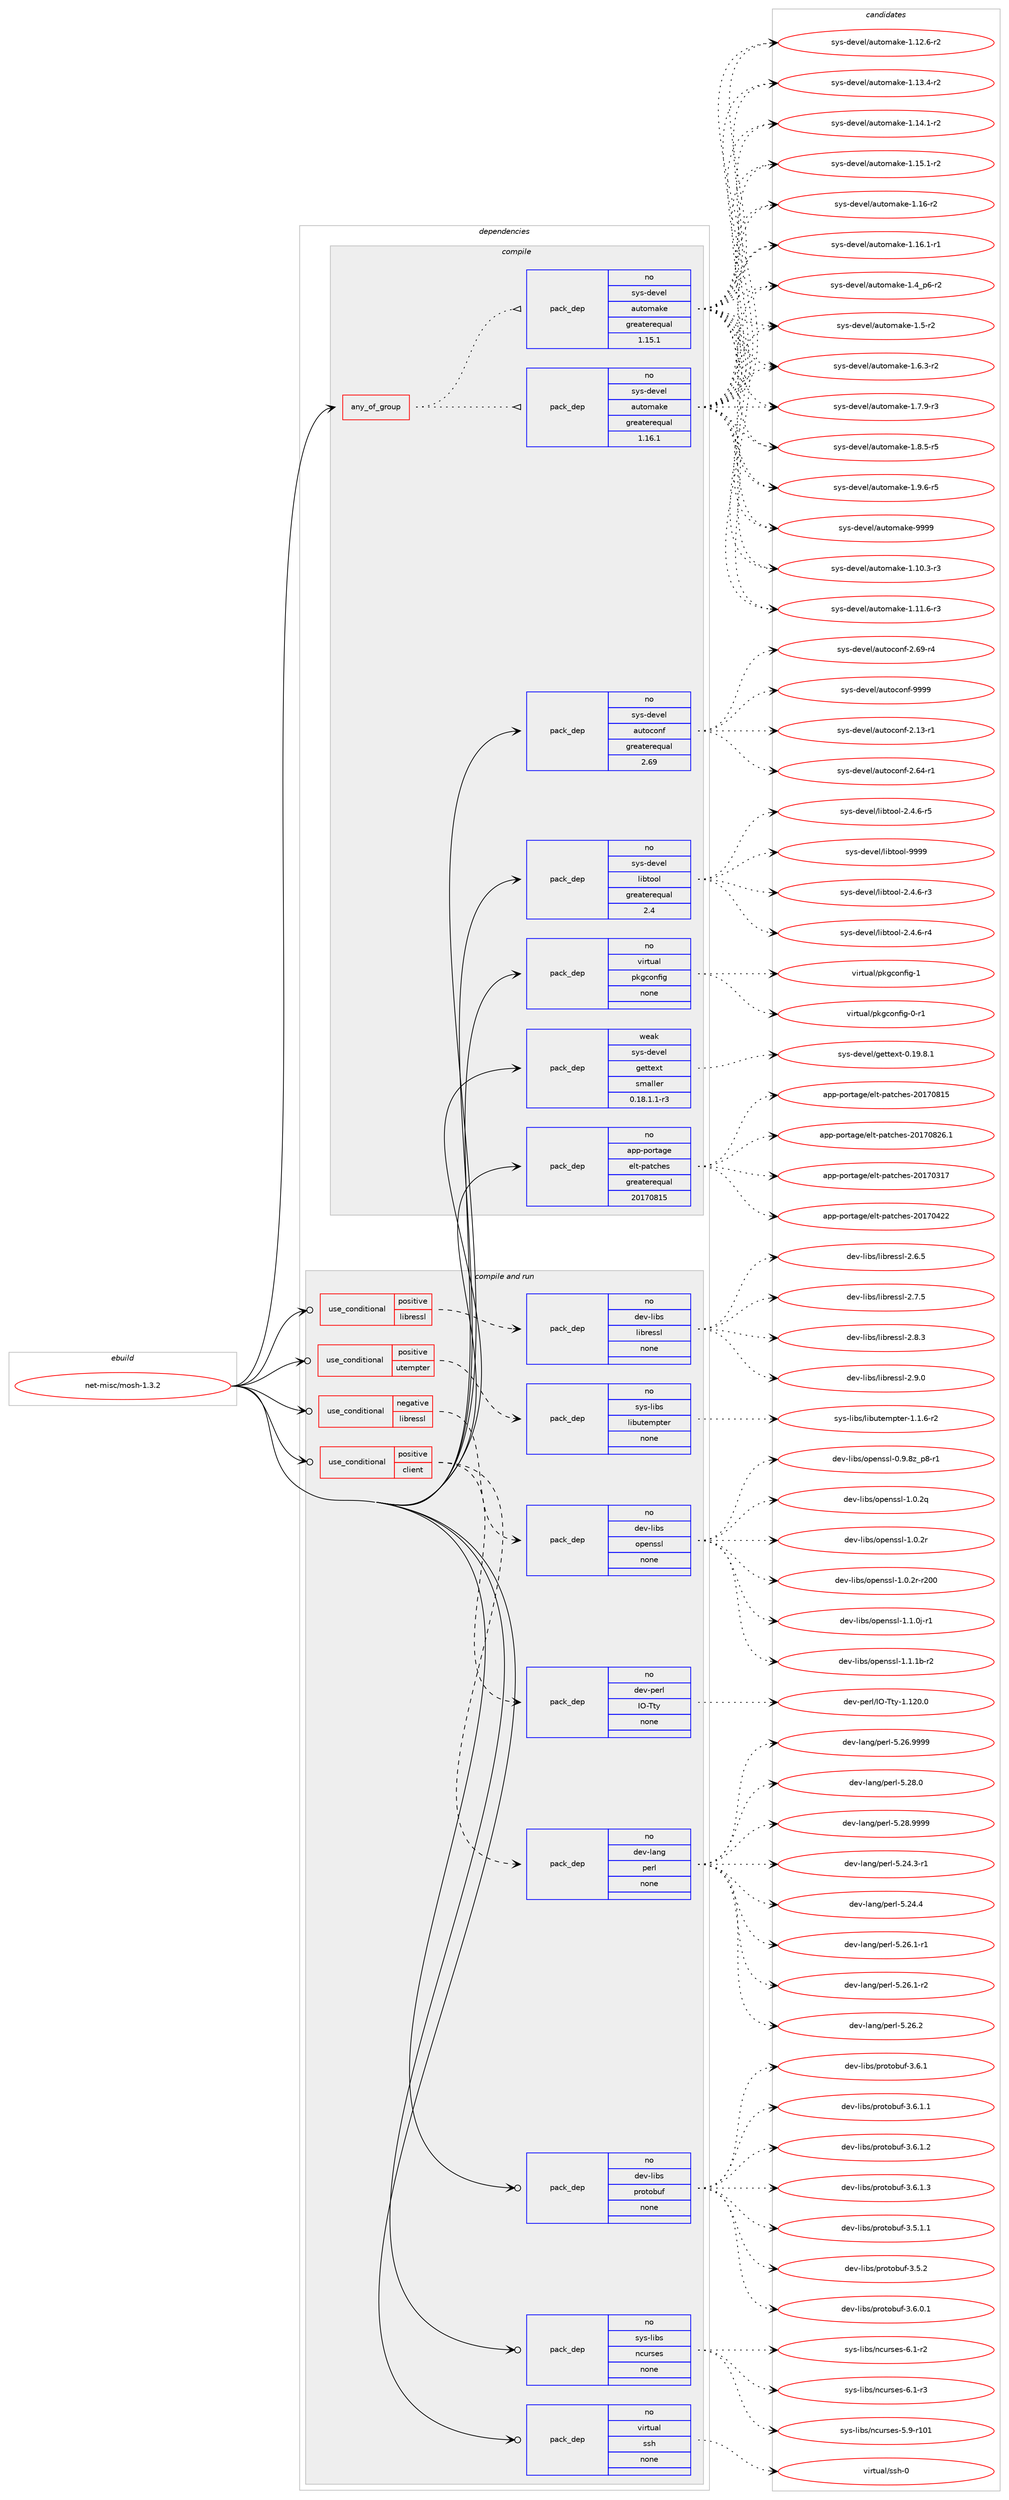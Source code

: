digraph prolog {

# *************
# Graph options
# *************

newrank=true;
concentrate=true;
compound=true;
graph [rankdir=LR,fontname=Helvetica,fontsize=10,ranksep=1.5];#, ranksep=2.5, nodesep=0.2];
edge  [arrowhead=vee];
node  [fontname=Helvetica,fontsize=10];

# **********
# The ebuild
# **********

subgraph cluster_leftcol {
color=gray;
rank=same;
label=<<i>ebuild</i>>;
id [label="net-misc/mosh-1.3.2", color=red, width=4, href="../net-misc/mosh-1.3.2.svg"];
}

# ****************
# The dependencies
# ****************

subgraph cluster_midcol {
color=gray;
label=<<i>dependencies</i>>;
subgraph cluster_compile {
fillcolor="#eeeeee";
style=filled;
label=<<i>compile</i>>;
subgraph any26366 {
dependency1669467 [label=<<TABLE BORDER="0" CELLBORDER="1" CELLSPACING="0" CELLPADDING="4"><TR><TD CELLPADDING="10">any_of_group</TD></TR></TABLE>>, shape=none, color=red];subgraph pack1193646 {
dependency1669468 [label=<<TABLE BORDER="0" CELLBORDER="1" CELLSPACING="0" CELLPADDING="4" WIDTH="220"><TR><TD ROWSPAN="6" CELLPADDING="30">pack_dep</TD></TR><TR><TD WIDTH="110">no</TD></TR><TR><TD>sys-devel</TD></TR><TR><TD>automake</TD></TR><TR><TD>greaterequal</TD></TR><TR><TD>1.16.1</TD></TR></TABLE>>, shape=none, color=blue];
}
dependency1669467:e -> dependency1669468:w [weight=20,style="dotted",arrowhead="oinv"];
subgraph pack1193647 {
dependency1669469 [label=<<TABLE BORDER="0" CELLBORDER="1" CELLSPACING="0" CELLPADDING="4" WIDTH="220"><TR><TD ROWSPAN="6" CELLPADDING="30">pack_dep</TD></TR><TR><TD WIDTH="110">no</TD></TR><TR><TD>sys-devel</TD></TR><TR><TD>automake</TD></TR><TR><TD>greaterequal</TD></TR><TR><TD>1.15.1</TD></TR></TABLE>>, shape=none, color=blue];
}
dependency1669467:e -> dependency1669469:w [weight=20,style="dotted",arrowhead="oinv"];
}
id:e -> dependency1669467:w [weight=20,style="solid",arrowhead="vee"];
subgraph pack1193648 {
dependency1669470 [label=<<TABLE BORDER="0" CELLBORDER="1" CELLSPACING="0" CELLPADDING="4" WIDTH="220"><TR><TD ROWSPAN="6" CELLPADDING="30">pack_dep</TD></TR><TR><TD WIDTH="110">no</TD></TR><TR><TD>app-portage</TD></TR><TR><TD>elt-patches</TD></TR><TR><TD>greaterequal</TD></TR><TR><TD>20170815</TD></TR></TABLE>>, shape=none, color=blue];
}
id:e -> dependency1669470:w [weight=20,style="solid",arrowhead="vee"];
subgraph pack1193649 {
dependency1669471 [label=<<TABLE BORDER="0" CELLBORDER="1" CELLSPACING="0" CELLPADDING="4" WIDTH="220"><TR><TD ROWSPAN="6" CELLPADDING="30">pack_dep</TD></TR><TR><TD WIDTH="110">no</TD></TR><TR><TD>sys-devel</TD></TR><TR><TD>autoconf</TD></TR><TR><TD>greaterequal</TD></TR><TR><TD>2.69</TD></TR></TABLE>>, shape=none, color=blue];
}
id:e -> dependency1669471:w [weight=20,style="solid",arrowhead="vee"];
subgraph pack1193650 {
dependency1669472 [label=<<TABLE BORDER="0" CELLBORDER="1" CELLSPACING="0" CELLPADDING="4" WIDTH="220"><TR><TD ROWSPAN="6" CELLPADDING="30">pack_dep</TD></TR><TR><TD WIDTH="110">no</TD></TR><TR><TD>sys-devel</TD></TR><TR><TD>libtool</TD></TR><TR><TD>greaterequal</TD></TR><TR><TD>2.4</TD></TR></TABLE>>, shape=none, color=blue];
}
id:e -> dependency1669472:w [weight=20,style="solid",arrowhead="vee"];
subgraph pack1193651 {
dependency1669473 [label=<<TABLE BORDER="0" CELLBORDER="1" CELLSPACING="0" CELLPADDING="4" WIDTH="220"><TR><TD ROWSPAN="6" CELLPADDING="30">pack_dep</TD></TR><TR><TD WIDTH="110">no</TD></TR><TR><TD>virtual</TD></TR><TR><TD>pkgconfig</TD></TR><TR><TD>none</TD></TR><TR><TD></TD></TR></TABLE>>, shape=none, color=blue];
}
id:e -> dependency1669473:w [weight=20,style="solid",arrowhead="vee"];
subgraph pack1193652 {
dependency1669474 [label=<<TABLE BORDER="0" CELLBORDER="1" CELLSPACING="0" CELLPADDING="4" WIDTH="220"><TR><TD ROWSPAN="6" CELLPADDING="30">pack_dep</TD></TR><TR><TD WIDTH="110">weak</TD></TR><TR><TD>sys-devel</TD></TR><TR><TD>gettext</TD></TR><TR><TD>smaller</TD></TR><TR><TD>0.18.1.1-r3</TD></TR></TABLE>>, shape=none, color=blue];
}
id:e -> dependency1669474:w [weight=20,style="solid",arrowhead="vee"];
}
subgraph cluster_compileandrun {
fillcolor="#eeeeee";
style=filled;
label=<<i>compile and run</i>>;
subgraph cond448667 {
dependency1669475 [label=<<TABLE BORDER="0" CELLBORDER="1" CELLSPACING="0" CELLPADDING="4"><TR><TD ROWSPAN="3" CELLPADDING="10">use_conditional</TD></TR><TR><TD>negative</TD></TR><TR><TD>libressl</TD></TR></TABLE>>, shape=none, color=red];
subgraph pack1193653 {
dependency1669476 [label=<<TABLE BORDER="0" CELLBORDER="1" CELLSPACING="0" CELLPADDING="4" WIDTH="220"><TR><TD ROWSPAN="6" CELLPADDING="30">pack_dep</TD></TR><TR><TD WIDTH="110">no</TD></TR><TR><TD>dev-libs</TD></TR><TR><TD>openssl</TD></TR><TR><TD>none</TD></TR><TR><TD></TD></TR></TABLE>>, shape=none, color=blue];
}
dependency1669475:e -> dependency1669476:w [weight=20,style="dashed",arrowhead="vee"];
}
id:e -> dependency1669475:w [weight=20,style="solid",arrowhead="odotvee"];
subgraph cond448668 {
dependency1669477 [label=<<TABLE BORDER="0" CELLBORDER="1" CELLSPACING="0" CELLPADDING="4"><TR><TD ROWSPAN="3" CELLPADDING="10">use_conditional</TD></TR><TR><TD>positive</TD></TR><TR><TD>client</TD></TR></TABLE>>, shape=none, color=red];
subgraph pack1193654 {
dependency1669478 [label=<<TABLE BORDER="0" CELLBORDER="1" CELLSPACING="0" CELLPADDING="4" WIDTH="220"><TR><TD ROWSPAN="6" CELLPADDING="30">pack_dep</TD></TR><TR><TD WIDTH="110">no</TD></TR><TR><TD>dev-lang</TD></TR><TR><TD>perl</TD></TR><TR><TD>none</TD></TR><TR><TD></TD></TR></TABLE>>, shape=none, color=blue];
}
dependency1669477:e -> dependency1669478:w [weight=20,style="dashed",arrowhead="vee"];
subgraph pack1193655 {
dependency1669479 [label=<<TABLE BORDER="0" CELLBORDER="1" CELLSPACING="0" CELLPADDING="4" WIDTH="220"><TR><TD ROWSPAN="6" CELLPADDING="30">pack_dep</TD></TR><TR><TD WIDTH="110">no</TD></TR><TR><TD>dev-perl</TD></TR><TR><TD>IO-Tty</TD></TR><TR><TD>none</TD></TR><TR><TD></TD></TR></TABLE>>, shape=none, color=blue];
}
dependency1669477:e -> dependency1669479:w [weight=20,style="dashed",arrowhead="vee"];
}
id:e -> dependency1669477:w [weight=20,style="solid",arrowhead="odotvee"];
subgraph cond448669 {
dependency1669480 [label=<<TABLE BORDER="0" CELLBORDER="1" CELLSPACING="0" CELLPADDING="4"><TR><TD ROWSPAN="3" CELLPADDING="10">use_conditional</TD></TR><TR><TD>positive</TD></TR><TR><TD>libressl</TD></TR></TABLE>>, shape=none, color=red];
subgraph pack1193656 {
dependency1669481 [label=<<TABLE BORDER="0" CELLBORDER="1" CELLSPACING="0" CELLPADDING="4" WIDTH="220"><TR><TD ROWSPAN="6" CELLPADDING="30">pack_dep</TD></TR><TR><TD WIDTH="110">no</TD></TR><TR><TD>dev-libs</TD></TR><TR><TD>libressl</TD></TR><TR><TD>none</TD></TR><TR><TD></TD></TR></TABLE>>, shape=none, color=blue];
}
dependency1669480:e -> dependency1669481:w [weight=20,style="dashed",arrowhead="vee"];
}
id:e -> dependency1669480:w [weight=20,style="solid",arrowhead="odotvee"];
subgraph cond448670 {
dependency1669482 [label=<<TABLE BORDER="0" CELLBORDER="1" CELLSPACING="0" CELLPADDING="4"><TR><TD ROWSPAN="3" CELLPADDING="10">use_conditional</TD></TR><TR><TD>positive</TD></TR><TR><TD>utempter</TD></TR></TABLE>>, shape=none, color=red];
subgraph pack1193657 {
dependency1669483 [label=<<TABLE BORDER="0" CELLBORDER="1" CELLSPACING="0" CELLPADDING="4" WIDTH="220"><TR><TD ROWSPAN="6" CELLPADDING="30">pack_dep</TD></TR><TR><TD WIDTH="110">no</TD></TR><TR><TD>sys-libs</TD></TR><TR><TD>libutempter</TD></TR><TR><TD>none</TD></TR><TR><TD></TD></TR></TABLE>>, shape=none, color=blue];
}
dependency1669482:e -> dependency1669483:w [weight=20,style="dashed",arrowhead="vee"];
}
id:e -> dependency1669482:w [weight=20,style="solid",arrowhead="odotvee"];
subgraph pack1193658 {
dependency1669484 [label=<<TABLE BORDER="0" CELLBORDER="1" CELLSPACING="0" CELLPADDING="4" WIDTH="220"><TR><TD ROWSPAN="6" CELLPADDING="30">pack_dep</TD></TR><TR><TD WIDTH="110">no</TD></TR><TR><TD>dev-libs</TD></TR><TR><TD>protobuf</TD></TR><TR><TD>none</TD></TR><TR><TD></TD></TR></TABLE>>, shape=none, color=blue];
}
id:e -> dependency1669484:w [weight=20,style="solid",arrowhead="odotvee"];
subgraph pack1193659 {
dependency1669485 [label=<<TABLE BORDER="0" CELLBORDER="1" CELLSPACING="0" CELLPADDING="4" WIDTH="220"><TR><TD ROWSPAN="6" CELLPADDING="30">pack_dep</TD></TR><TR><TD WIDTH="110">no</TD></TR><TR><TD>sys-libs</TD></TR><TR><TD>ncurses</TD></TR><TR><TD>none</TD></TR><TR><TD></TD></TR></TABLE>>, shape=none, color=blue];
}
id:e -> dependency1669485:w [weight=20,style="solid",arrowhead="odotvee"];
subgraph pack1193660 {
dependency1669486 [label=<<TABLE BORDER="0" CELLBORDER="1" CELLSPACING="0" CELLPADDING="4" WIDTH="220"><TR><TD ROWSPAN="6" CELLPADDING="30">pack_dep</TD></TR><TR><TD WIDTH="110">no</TD></TR><TR><TD>virtual</TD></TR><TR><TD>ssh</TD></TR><TR><TD>none</TD></TR><TR><TD></TD></TR></TABLE>>, shape=none, color=blue];
}
id:e -> dependency1669486:w [weight=20,style="solid",arrowhead="odotvee"];
}
subgraph cluster_run {
fillcolor="#eeeeee";
style=filled;
label=<<i>run</i>>;
}
}

# **************
# The candidates
# **************

subgraph cluster_choices {
rank=same;
color=gray;
label=<<i>candidates</i>>;

subgraph choice1193646 {
color=black;
nodesep=1;
choice11512111545100101118101108479711711611110997107101454946494846514511451 [label="sys-devel/automake-1.10.3-r3", color=red, width=4,href="../sys-devel/automake-1.10.3-r3.svg"];
choice11512111545100101118101108479711711611110997107101454946494946544511451 [label="sys-devel/automake-1.11.6-r3", color=red, width=4,href="../sys-devel/automake-1.11.6-r3.svg"];
choice11512111545100101118101108479711711611110997107101454946495046544511450 [label="sys-devel/automake-1.12.6-r2", color=red, width=4,href="../sys-devel/automake-1.12.6-r2.svg"];
choice11512111545100101118101108479711711611110997107101454946495146524511450 [label="sys-devel/automake-1.13.4-r2", color=red, width=4,href="../sys-devel/automake-1.13.4-r2.svg"];
choice11512111545100101118101108479711711611110997107101454946495246494511450 [label="sys-devel/automake-1.14.1-r2", color=red, width=4,href="../sys-devel/automake-1.14.1-r2.svg"];
choice11512111545100101118101108479711711611110997107101454946495346494511450 [label="sys-devel/automake-1.15.1-r2", color=red, width=4,href="../sys-devel/automake-1.15.1-r2.svg"];
choice1151211154510010111810110847971171161111099710710145494649544511450 [label="sys-devel/automake-1.16-r2", color=red, width=4,href="../sys-devel/automake-1.16-r2.svg"];
choice11512111545100101118101108479711711611110997107101454946495446494511449 [label="sys-devel/automake-1.16.1-r1", color=red, width=4,href="../sys-devel/automake-1.16.1-r1.svg"];
choice115121115451001011181011084797117116111109971071014549465295112544511450 [label="sys-devel/automake-1.4_p6-r2", color=red, width=4,href="../sys-devel/automake-1.4_p6-r2.svg"];
choice11512111545100101118101108479711711611110997107101454946534511450 [label="sys-devel/automake-1.5-r2", color=red, width=4,href="../sys-devel/automake-1.5-r2.svg"];
choice115121115451001011181011084797117116111109971071014549465446514511450 [label="sys-devel/automake-1.6.3-r2", color=red, width=4,href="../sys-devel/automake-1.6.3-r2.svg"];
choice115121115451001011181011084797117116111109971071014549465546574511451 [label="sys-devel/automake-1.7.9-r3", color=red, width=4,href="../sys-devel/automake-1.7.9-r3.svg"];
choice115121115451001011181011084797117116111109971071014549465646534511453 [label="sys-devel/automake-1.8.5-r5", color=red, width=4,href="../sys-devel/automake-1.8.5-r5.svg"];
choice115121115451001011181011084797117116111109971071014549465746544511453 [label="sys-devel/automake-1.9.6-r5", color=red, width=4,href="../sys-devel/automake-1.9.6-r5.svg"];
choice115121115451001011181011084797117116111109971071014557575757 [label="sys-devel/automake-9999", color=red, width=4,href="../sys-devel/automake-9999.svg"];
dependency1669468:e -> choice11512111545100101118101108479711711611110997107101454946494846514511451:w [style=dotted,weight="100"];
dependency1669468:e -> choice11512111545100101118101108479711711611110997107101454946494946544511451:w [style=dotted,weight="100"];
dependency1669468:e -> choice11512111545100101118101108479711711611110997107101454946495046544511450:w [style=dotted,weight="100"];
dependency1669468:e -> choice11512111545100101118101108479711711611110997107101454946495146524511450:w [style=dotted,weight="100"];
dependency1669468:e -> choice11512111545100101118101108479711711611110997107101454946495246494511450:w [style=dotted,weight="100"];
dependency1669468:e -> choice11512111545100101118101108479711711611110997107101454946495346494511450:w [style=dotted,weight="100"];
dependency1669468:e -> choice1151211154510010111810110847971171161111099710710145494649544511450:w [style=dotted,weight="100"];
dependency1669468:e -> choice11512111545100101118101108479711711611110997107101454946495446494511449:w [style=dotted,weight="100"];
dependency1669468:e -> choice115121115451001011181011084797117116111109971071014549465295112544511450:w [style=dotted,weight="100"];
dependency1669468:e -> choice11512111545100101118101108479711711611110997107101454946534511450:w [style=dotted,weight="100"];
dependency1669468:e -> choice115121115451001011181011084797117116111109971071014549465446514511450:w [style=dotted,weight="100"];
dependency1669468:e -> choice115121115451001011181011084797117116111109971071014549465546574511451:w [style=dotted,weight="100"];
dependency1669468:e -> choice115121115451001011181011084797117116111109971071014549465646534511453:w [style=dotted,weight="100"];
dependency1669468:e -> choice115121115451001011181011084797117116111109971071014549465746544511453:w [style=dotted,weight="100"];
dependency1669468:e -> choice115121115451001011181011084797117116111109971071014557575757:w [style=dotted,weight="100"];
}
subgraph choice1193647 {
color=black;
nodesep=1;
choice11512111545100101118101108479711711611110997107101454946494846514511451 [label="sys-devel/automake-1.10.3-r3", color=red, width=4,href="../sys-devel/automake-1.10.3-r3.svg"];
choice11512111545100101118101108479711711611110997107101454946494946544511451 [label="sys-devel/automake-1.11.6-r3", color=red, width=4,href="../sys-devel/automake-1.11.6-r3.svg"];
choice11512111545100101118101108479711711611110997107101454946495046544511450 [label="sys-devel/automake-1.12.6-r2", color=red, width=4,href="../sys-devel/automake-1.12.6-r2.svg"];
choice11512111545100101118101108479711711611110997107101454946495146524511450 [label="sys-devel/automake-1.13.4-r2", color=red, width=4,href="../sys-devel/automake-1.13.4-r2.svg"];
choice11512111545100101118101108479711711611110997107101454946495246494511450 [label="sys-devel/automake-1.14.1-r2", color=red, width=4,href="../sys-devel/automake-1.14.1-r2.svg"];
choice11512111545100101118101108479711711611110997107101454946495346494511450 [label="sys-devel/automake-1.15.1-r2", color=red, width=4,href="../sys-devel/automake-1.15.1-r2.svg"];
choice1151211154510010111810110847971171161111099710710145494649544511450 [label="sys-devel/automake-1.16-r2", color=red, width=4,href="../sys-devel/automake-1.16-r2.svg"];
choice11512111545100101118101108479711711611110997107101454946495446494511449 [label="sys-devel/automake-1.16.1-r1", color=red, width=4,href="../sys-devel/automake-1.16.1-r1.svg"];
choice115121115451001011181011084797117116111109971071014549465295112544511450 [label="sys-devel/automake-1.4_p6-r2", color=red, width=4,href="../sys-devel/automake-1.4_p6-r2.svg"];
choice11512111545100101118101108479711711611110997107101454946534511450 [label="sys-devel/automake-1.5-r2", color=red, width=4,href="../sys-devel/automake-1.5-r2.svg"];
choice115121115451001011181011084797117116111109971071014549465446514511450 [label="sys-devel/automake-1.6.3-r2", color=red, width=4,href="../sys-devel/automake-1.6.3-r2.svg"];
choice115121115451001011181011084797117116111109971071014549465546574511451 [label="sys-devel/automake-1.7.9-r3", color=red, width=4,href="../sys-devel/automake-1.7.9-r3.svg"];
choice115121115451001011181011084797117116111109971071014549465646534511453 [label="sys-devel/automake-1.8.5-r5", color=red, width=4,href="../sys-devel/automake-1.8.5-r5.svg"];
choice115121115451001011181011084797117116111109971071014549465746544511453 [label="sys-devel/automake-1.9.6-r5", color=red, width=4,href="../sys-devel/automake-1.9.6-r5.svg"];
choice115121115451001011181011084797117116111109971071014557575757 [label="sys-devel/automake-9999", color=red, width=4,href="../sys-devel/automake-9999.svg"];
dependency1669469:e -> choice11512111545100101118101108479711711611110997107101454946494846514511451:w [style=dotted,weight="100"];
dependency1669469:e -> choice11512111545100101118101108479711711611110997107101454946494946544511451:w [style=dotted,weight="100"];
dependency1669469:e -> choice11512111545100101118101108479711711611110997107101454946495046544511450:w [style=dotted,weight="100"];
dependency1669469:e -> choice11512111545100101118101108479711711611110997107101454946495146524511450:w [style=dotted,weight="100"];
dependency1669469:e -> choice11512111545100101118101108479711711611110997107101454946495246494511450:w [style=dotted,weight="100"];
dependency1669469:e -> choice11512111545100101118101108479711711611110997107101454946495346494511450:w [style=dotted,weight="100"];
dependency1669469:e -> choice1151211154510010111810110847971171161111099710710145494649544511450:w [style=dotted,weight="100"];
dependency1669469:e -> choice11512111545100101118101108479711711611110997107101454946495446494511449:w [style=dotted,weight="100"];
dependency1669469:e -> choice115121115451001011181011084797117116111109971071014549465295112544511450:w [style=dotted,weight="100"];
dependency1669469:e -> choice11512111545100101118101108479711711611110997107101454946534511450:w [style=dotted,weight="100"];
dependency1669469:e -> choice115121115451001011181011084797117116111109971071014549465446514511450:w [style=dotted,weight="100"];
dependency1669469:e -> choice115121115451001011181011084797117116111109971071014549465546574511451:w [style=dotted,weight="100"];
dependency1669469:e -> choice115121115451001011181011084797117116111109971071014549465646534511453:w [style=dotted,weight="100"];
dependency1669469:e -> choice115121115451001011181011084797117116111109971071014549465746544511453:w [style=dotted,weight="100"];
dependency1669469:e -> choice115121115451001011181011084797117116111109971071014557575757:w [style=dotted,weight="100"];
}
subgraph choice1193648 {
color=black;
nodesep=1;
choice97112112451121111141169710310147101108116451129711699104101115455048495548514955 [label="app-portage/elt-patches-20170317", color=red, width=4,href="../app-portage/elt-patches-20170317.svg"];
choice97112112451121111141169710310147101108116451129711699104101115455048495548525050 [label="app-portage/elt-patches-20170422", color=red, width=4,href="../app-portage/elt-patches-20170422.svg"];
choice97112112451121111141169710310147101108116451129711699104101115455048495548564953 [label="app-portage/elt-patches-20170815", color=red, width=4,href="../app-portage/elt-patches-20170815.svg"];
choice971121124511211111411697103101471011081164511297116991041011154550484955485650544649 [label="app-portage/elt-patches-20170826.1", color=red, width=4,href="../app-portage/elt-patches-20170826.1.svg"];
dependency1669470:e -> choice97112112451121111141169710310147101108116451129711699104101115455048495548514955:w [style=dotted,weight="100"];
dependency1669470:e -> choice97112112451121111141169710310147101108116451129711699104101115455048495548525050:w [style=dotted,weight="100"];
dependency1669470:e -> choice97112112451121111141169710310147101108116451129711699104101115455048495548564953:w [style=dotted,weight="100"];
dependency1669470:e -> choice971121124511211111411697103101471011081164511297116991041011154550484955485650544649:w [style=dotted,weight="100"];
}
subgraph choice1193649 {
color=black;
nodesep=1;
choice1151211154510010111810110847971171161119911111010245504649514511449 [label="sys-devel/autoconf-2.13-r1", color=red, width=4,href="../sys-devel/autoconf-2.13-r1.svg"];
choice1151211154510010111810110847971171161119911111010245504654524511449 [label="sys-devel/autoconf-2.64-r1", color=red, width=4,href="../sys-devel/autoconf-2.64-r1.svg"];
choice1151211154510010111810110847971171161119911111010245504654574511452 [label="sys-devel/autoconf-2.69-r4", color=red, width=4,href="../sys-devel/autoconf-2.69-r4.svg"];
choice115121115451001011181011084797117116111991111101024557575757 [label="sys-devel/autoconf-9999", color=red, width=4,href="../sys-devel/autoconf-9999.svg"];
dependency1669471:e -> choice1151211154510010111810110847971171161119911111010245504649514511449:w [style=dotted,weight="100"];
dependency1669471:e -> choice1151211154510010111810110847971171161119911111010245504654524511449:w [style=dotted,weight="100"];
dependency1669471:e -> choice1151211154510010111810110847971171161119911111010245504654574511452:w [style=dotted,weight="100"];
dependency1669471:e -> choice115121115451001011181011084797117116111991111101024557575757:w [style=dotted,weight="100"];
}
subgraph choice1193650 {
color=black;
nodesep=1;
choice1151211154510010111810110847108105981161111111084550465246544511451 [label="sys-devel/libtool-2.4.6-r3", color=red, width=4,href="../sys-devel/libtool-2.4.6-r3.svg"];
choice1151211154510010111810110847108105981161111111084550465246544511452 [label="sys-devel/libtool-2.4.6-r4", color=red, width=4,href="../sys-devel/libtool-2.4.6-r4.svg"];
choice1151211154510010111810110847108105981161111111084550465246544511453 [label="sys-devel/libtool-2.4.6-r5", color=red, width=4,href="../sys-devel/libtool-2.4.6-r5.svg"];
choice1151211154510010111810110847108105981161111111084557575757 [label="sys-devel/libtool-9999", color=red, width=4,href="../sys-devel/libtool-9999.svg"];
dependency1669472:e -> choice1151211154510010111810110847108105981161111111084550465246544511451:w [style=dotted,weight="100"];
dependency1669472:e -> choice1151211154510010111810110847108105981161111111084550465246544511452:w [style=dotted,weight="100"];
dependency1669472:e -> choice1151211154510010111810110847108105981161111111084550465246544511453:w [style=dotted,weight="100"];
dependency1669472:e -> choice1151211154510010111810110847108105981161111111084557575757:w [style=dotted,weight="100"];
}
subgraph choice1193651 {
color=black;
nodesep=1;
choice11810511411611797108471121071039911111010210510345484511449 [label="virtual/pkgconfig-0-r1", color=red, width=4,href="../virtual/pkgconfig-0-r1.svg"];
choice1181051141161179710847112107103991111101021051034549 [label="virtual/pkgconfig-1", color=red, width=4,href="../virtual/pkgconfig-1.svg"];
dependency1669473:e -> choice11810511411611797108471121071039911111010210510345484511449:w [style=dotted,weight="100"];
dependency1669473:e -> choice1181051141161179710847112107103991111101021051034549:w [style=dotted,weight="100"];
}
subgraph choice1193652 {
color=black;
nodesep=1;
choice1151211154510010111810110847103101116116101120116454846495746564649 [label="sys-devel/gettext-0.19.8.1", color=red, width=4,href="../sys-devel/gettext-0.19.8.1.svg"];
dependency1669474:e -> choice1151211154510010111810110847103101116116101120116454846495746564649:w [style=dotted,weight="100"];
}
subgraph choice1193653 {
color=black;
nodesep=1;
choice10010111845108105981154711111210111011511510845484657465612295112564511449 [label="dev-libs/openssl-0.9.8z_p8-r1", color=red, width=4,href="../dev-libs/openssl-0.9.8z_p8-r1.svg"];
choice100101118451081059811547111112101110115115108454946484650113 [label="dev-libs/openssl-1.0.2q", color=red, width=4,href="../dev-libs/openssl-1.0.2q.svg"];
choice100101118451081059811547111112101110115115108454946484650114 [label="dev-libs/openssl-1.0.2r", color=red, width=4,href="../dev-libs/openssl-1.0.2r.svg"];
choice10010111845108105981154711111210111011511510845494648465011445114504848 [label="dev-libs/openssl-1.0.2r-r200", color=red, width=4,href="../dev-libs/openssl-1.0.2r-r200.svg"];
choice1001011184510810598115471111121011101151151084549464946481064511449 [label="dev-libs/openssl-1.1.0j-r1", color=red, width=4,href="../dev-libs/openssl-1.1.0j-r1.svg"];
choice100101118451081059811547111112101110115115108454946494649984511450 [label="dev-libs/openssl-1.1.1b-r2", color=red, width=4,href="../dev-libs/openssl-1.1.1b-r2.svg"];
dependency1669476:e -> choice10010111845108105981154711111210111011511510845484657465612295112564511449:w [style=dotted,weight="100"];
dependency1669476:e -> choice100101118451081059811547111112101110115115108454946484650113:w [style=dotted,weight="100"];
dependency1669476:e -> choice100101118451081059811547111112101110115115108454946484650114:w [style=dotted,weight="100"];
dependency1669476:e -> choice10010111845108105981154711111210111011511510845494648465011445114504848:w [style=dotted,weight="100"];
dependency1669476:e -> choice1001011184510810598115471111121011101151151084549464946481064511449:w [style=dotted,weight="100"];
dependency1669476:e -> choice100101118451081059811547111112101110115115108454946494649984511450:w [style=dotted,weight="100"];
}
subgraph choice1193654 {
color=black;
nodesep=1;
choice100101118451089711010347112101114108455346505246514511449 [label="dev-lang/perl-5.24.3-r1", color=red, width=4,href="../dev-lang/perl-5.24.3-r1.svg"];
choice10010111845108971101034711210111410845534650524652 [label="dev-lang/perl-5.24.4", color=red, width=4,href="../dev-lang/perl-5.24.4.svg"];
choice100101118451089711010347112101114108455346505446494511449 [label="dev-lang/perl-5.26.1-r1", color=red, width=4,href="../dev-lang/perl-5.26.1-r1.svg"];
choice100101118451089711010347112101114108455346505446494511450 [label="dev-lang/perl-5.26.1-r2", color=red, width=4,href="../dev-lang/perl-5.26.1-r2.svg"];
choice10010111845108971101034711210111410845534650544650 [label="dev-lang/perl-5.26.2", color=red, width=4,href="../dev-lang/perl-5.26.2.svg"];
choice10010111845108971101034711210111410845534650544657575757 [label="dev-lang/perl-5.26.9999", color=red, width=4,href="../dev-lang/perl-5.26.9999.svg"];
choice10010111845108971101034711210111410845534650564648 [label="dev-lang/perl-5.28.0", color=red, width=4,href="../dev-lang/perl-5.28.0.svg"];
choice10010111845108971101034711210111410845534650564657575757 [label="dev-lang/perl-5.28.9999", color=red, width=4,href="../dev-lang/perl-5.28.9999.svg"];
dependency1669478:e -> choice100101118451089711010347112101114108455346505246514511449:w [style=dotted,weight="100"];
dependency1669478:e -> choice10010111845108971101034711210111410845534650524652:w [style=dotted,weight="100"];
dependency1669478:e -> choice100101118451089711010347112101114108455346505446494511449:w [style=dotted,weight="100"];
dependency1669478:e -> choice100101118451089711010347112101114108455346505446494511450:w [style=dotted,weight="100"];
dependency1669478:e -> choice10010111845108971101034711210111410845534650544650:w [style=dotted,weight="100"];
dependency1669478:e -> choice10010111845108971101034711210111410845534650544657575757:w [style=dotted,weight="100"];
dependency1669478:e -> choice10010111845108971101034711210111410845534650564648:w [style=dotted,weight="100"];
dependency1669478:e -> choice10010111845108971101034711210111410845534650564657575757:w [style=dotted,weight="100"];
}
subgraph choice1193655 {
color=black;
nodesep=1;
choice1001011184511210111410847737945841161214549464950484648 [label="dev-perl/IO-Tty-1.120.0", color=red, width=4,href="../dev-perl/IO-Tty-1.120.0.svg"];
dependency1669479:e -> choice1001011184511210111410847737945841161214549464950484648:w [style=dotted,weight="100"];
}
subgraph choice1193656 {
color=black;
nodesep=1;
choice10010111845108105981154710810598114101115115108455046544653 [label="dev-libs/libressl-2.6.5", color=red, width=4,href="../dev-libs/libressl-2.6.5.svg"];
choice10010111845108105981154710810598114101115115108455046554653 [label="dev-libs/libressl-2.7.5", color=red, width=4,href="../dev-libs/libressl-2.7.5.svg"];
choice10010111845108105981154710810598114101115115108455046564651 [label="dev-libs/libressl-2.8.3", color=red, width=4,href="../dev-libs/libressl-2.8.3.svg"];
choice10010111845108105981154710810598114101115115108455046574648 [label="dev-libs/libressl-2.9.0", color=red, width=4,href="../dev-libs/libressl-2.9.0.svg"];
dependency1669481:e -> choice10010111845108105981154710810598114101115115108455046544653:w [style=dotted,weight="100"];
dependency1669481:e -> choice10010111845108105981154710810598114101115115108455046554653:w [style=dotted,weight="100"];
dependency1669481:e -> choice10010111845108105981154710810598114101115115108455046564651:w [style=dotted,weight="100"];
dependency1669481:e -> choice10010111845108105981154710810598114101115115108455046574648:w [style=dotted,weight="100"];
}
subgraph choice1193657 {
color=black;
nodesep=1;
choice115121115451081059811547108105981171161011091121161011144549464946544511450 [label="sys-libs/libutempter-1.1.6-r2", color=red, width=4,href="../sys-libs/libutempter-1.1.6-r2.svg"];
dependency1669483:e -> choice115121115451081059811547108105981171161011091121161011144549464946544511450:w [style=dotted,weight="100"];
}
subgraph choice1193658 {
color=black;
nodesep=1;
choice100101118451081059811547112114111116111981171024551465346494649 [label="dev-libs/protobuf-3.5.1.1", color=red, width=4,href="../dev-libs/protobuf-3.5.1.1.svg"];
choice10010111845108105981154711211411111611198117102455146534650 [label="dev-libs/protobuf-3.5.2", color=red, width=4,href="../dev-libs/protobuf-3.5.2.svg"];
choice100101118451081059811547112114111116111981171024551465446484649 [label="dev-libs/protobuf-3.6.0.1", color=red, width=4,href="../dev-libs/protobuf-3.6.0.1.svg"];
choice10010111845108105981154711211411111611198117102455146544649 [label="dev-libs/protobuf-3.6.1", color=red, width=4,href="../dev-libs/protobuf-3.6.1.svg"];
choice100101118451081059811547112114111116111981171024551465446494649 [label="dev-libs/protobuf-3.6.1.1", color=red, width=4,href="../dev-libs/protobuf-3.6.1.1.svg"];
choice100101118451081059811547112114111116111981171024551465446494650 [label="dev-libs/protobuf-3.6.1.2", color=red, width=4,href="../dev-libs/protobuf-3.6.1.2.svg"];
choice100101118451081059811547112114111116111981171024551465446494651 [label="dev-libs/protobuf-3.6.1.3", color=red, width=4,href="../dev-libs/protobuf-3.6.1.3.svg"];
dependency1669484:e -> choice100101118451081059811547112114111116111981171024551465346494649:w [style=dotted,weight="100"];
dependency1669484:e -> choice10010111845108105981154711211411111611198117102455146534650:w [style=dotted,weight="100"];
dependency1669484:e -> choice100101118451081059811547112114111116111981171024551465446484649:w [style=dotted,weight="100"];
dependency1669484:e -> choice10010111845108105981154711211411111611198117102455146544649:w [style=dotted,weight="100"];
dependency1669484:e -> choice100101118451081059811547112114111116111981171024551465446494649:w [style=dotted,weight="100"];
dependency1669484:e -> choice100101118451081059811547112114111116111981171024551465446494650:w [style=dotted,weight="100"];
dependency1669484:e -> choice100101118451081059811547112114111116111981171024551465446494651:w [style=dotted,weight="100"];
}
subgraph choice1193659 {
color=black;
nodesep=1;
choice115121115451081059811547110991171141151011154553465745114494849 [label="sys-libs/ncurses-5.9-r101", color=red, width=4,href="../sys-libs/ncurses-5.9-r101.svg"];
choice11512111545108105981154711099117114115101115455446494511450 [label="sys-libs/ncurses-6.1-r2", color=red, width=4,href="../sys-libs/ncurses-6.1-r2.svg"];
choice11512111545108105981154711099117114115101115455446494511451 [label="sys-libs/ncurses-6.1-r3", color=red, width=4,href="../sys-libs/ncurses-6.1-r3.svg"];
dependency1669485:e -> choice115121115451081059811547110991171141151011154553465745114494849:w [style=dotted,weight="100"];
dependency1669485:e -> choice11512111545108105981154711099117114115101115455446494511450:w [style=dotted,weight="100"];
dependency1669485:e -> choice11512111545108105981154711099117114115101115455446494511451:w [style=dotted,weight="100"];
}
subgraph choice1193660 {
color=black;
nodesep=1;
choice11810511411611797108471151151044548 [label="virtual/ssh-0", color=red, width=4,href="../virtual/ssh-0.svg"];
dependency1669486:e -> choice11810511411611797108471151151044548:w [style=dotted,weight="100"];
}
}

}
